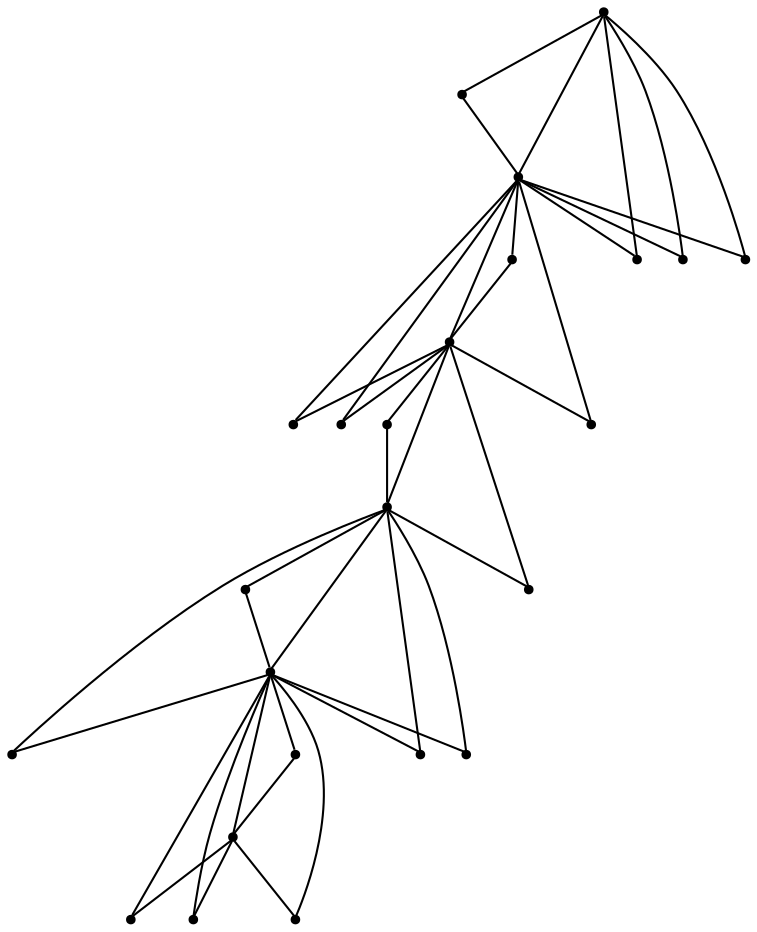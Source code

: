graph {
  node [shape=point,comment="{\"directed\":false,\"doi\":\"10.4230/LIPIcs.GD.2024.13\",\"figure\":\"7 (2)\"}"]

  v0 [pos="2092.242890740205,1217.7701212631675"]
  v1 [pos="1992.2153406587017,1322.2278820996644"]
  v2 [pos="1892.191987900238,1217.7701212631675"]
  v3 [pos="1992.2153406587017,1299.7562260488476"]
  v4 [pos="1992.2153406587017,1279.576521744089"]
  v5 [pos="1992.2153406587017,1256.4339637063542"]
  v6 [pos="1792.1644378187352,1322.2278820996644"]
  v7 [pos="1692.136887737232,1217.7701212631675"]
  v8 [pos="1792.1644378187352,1299.7562260488476"]
  v9 [pos="1792.1644378187352,1279.576521744089"]
  v10 [pos="1792.1644378187352,1256.4339637063542"]
  v11 [pos="1592.109337655729,1256.4339637063542"]
  v12 [pos="1492.081787574226,1217.7701212631675"]
  v13 [pos="1592.1093376557287,1279.576521744089"]
  v14 [pos="1392.0529655766502,1322.2278820996644"]
  v15 [pos="1392.05296557665,1279.576521744089"]
  v16 [pos="1292.025415495147,1217.7701212631675"]
  v17 [pos="1392.0529655766502,1299.7562260488476"]
  v18 [pos="1392.05296557665,1256.4339637063542"]
  v19 [pos="1191.997865413644,1322.2278820996644"]
  v20 [pos="1191.997865413644,1299.7562260488476"]
  v21 [pos="1091.9706969069625,1217.7701212631675"]
  v22 [pos="1191.997865413644,1279.576521744089"]
  v23 [pos="1191.997865413644,1256.4339637063542"]

  v0 -- v1 [id="-1",pos="2092.242890740205,1217.7701212631675 2092.372149211084,1220.674353727006 2092.372149211084,1223.5827825072904 2092.2429225381065,1226.4871421322332 2089.8381108196227,1281.7181690647233 2043.1001556238787,1324.540561105743 1992.2153406587017,1322.2278820996644"]
  v21 -- v16 [id="-2",pos="1091.9706969069625,1217.7701212631675 1292.025415495147,1217.7701212631675 1292.025415495147,1217.7701212631675 1292.025415495147,1217.7701212631675"]
  v0 -- v4 [id="-3",pos="2092.242890740205,1217.7701212631675 2081.42324127484,1239.4083634356186 2063.8725801553205,1256.9548155900568 2042.2291474973551,1267.7719020986117 2026.1434146894549,1275.814043114744 2009.0455092055827,1279.6159294154081 1992.2153406587017,1279.576521744089"]
  v0 -- v3 [id="-4",pos="2092.242890740205,1217.7701212631675 2084.169816842035,1258.1423731442312 2052.6028949855645,1289.7018518446012 2012.2208315962612,1297.77302146432 2005.504222341269,1299.1161232078146 1998.8097340003696,1299.7663882623947 1992.2153406587017,1299.7562260488476"]
  v2 -- v6 [id="-5",pos="1892.191987900238,1217.7701212631675 1892.3169218564703,1220.674353727006 1892.3169218564703,1223.5827825072904 1892.191892506533,1226.4871421322332 1889.782883465009,1281.7181690647233 1843.0491255923048,1324.540561105743 1792.1644378187352,1322.2278820996644"]
  v2 -- v3 [id="-6",pos="1892.191987900238,1217.7701212631675 1901.8932789938704,1266.285766639288 1944.542471109747,1299.8220951602036 1992.2153406587017,1299.7562260488476"]
  v2 -- v4 [id="-7",pos="1892.191987900238,1217.7701212631675 1911.7679886604608,1256.9181782466956 1951.2195217295848,1279.5658572400444 1992.2153406587017,1279.576521744089"]
  v2 -- v1 [id="-8",pos="1892.191987900238,1217.7701212631675 1889.7830106566162,1273.0012753567619 1932.6156747430175,1319.7278947867758 1992.2153406587017,1322.2278820996644"]
  v5 -- v0 [id="-9",pos="1992.2153406587017,1256.4339637063542 2028.0502184060422,1256.43441262871 2063.884684585454,1243.546443957011 2092.242890740205,1217.7701212631675"]
  v2 -- v5 [id="-10",pos="1892.191987900238,1217.7701212631675 1920.5473110715357,1243.5456732676425 1956.381531636737,1256.4336419393417 1992.2153406587017,1256.4339637063542"]
  v2 -- v9 [id="-11",pos="1892.191987900238,1217.7701212631675 1881.3681411118341,1239.4083634356186 1863.817479992314,1256.9548155900568 1842.1781174657813,1267.7719020986117 1826.0920189589096,1275.8136149133252 1808.994222217786,1279.615524542765 1792.1644378187352,1279.576521744089"]
  v2 -- v8 [id="-12",pos="1892.191987900238,1217.7701212631675 1884.1147166790286,1258.1423731442312 1852.5476676309509,1289.7018518446012 1812.1698015646875,1297.77302146432 1805.4531244891955,1299.1160378154425 1798.7586858447485,1299.7663055738617 1792.1644378187352,1299.7562260488476"]
  v7 -- v6 [id="-13",pos="1692.136887737232,1217.7701212631675 1689.7277833020028,1273.0012753567619 1732.560447388404,1319.7278947867758 1792.1644378187352,1322.2278820996644"]
  v7 -- v8 [id="-14",pos="1692.136887737232,1217.7701212631675 1701.8423343751517,1266.2861936011486 1744.4890511574033,1299.822685431856 1792.1644378187352,1299.7562260488476"]
  v7 -- v9 [id="-15",pos="1692.136887737232,1217.7701212631675 1711.7145019449147,1256.9190345864422 1751.1664287188,1279.5668480403363 1792.1644378187352,1279.576521744089"]
  v10 -- v2 [id="-16",pos="1792.1644378187352,1256.4339637063542 1827.9982256028275,1256.4336267050808 1863.8324205713016,1243.5456580336138 1892.191987900238,1217.7701212631675"]
  v7 -- v10 [id="-17",pos="1692.136887737232,1217.7701212631675 1720.4950470561423,1243.54645919104 1756.3295388325512,1256.434427862507 1792.1644378187352,1256.4339637063542"]
  v7 -- v13 [id="-18",pos="1692.136887737232,1217.7701212631675 1681.3130409488278,1239.4083634356186 1663.7664499607401,1256.9548155900568 1642.123017302775,1267.7719020986117 1626.0369187959034,1275.8136149133252 1608.93912205478,1279.615524542765 1592.1093376557287,1279.576521744089"]
  v11 -- v7 [id="-19",pos="1592.109337655729,1256.4339637063542 1627.943125439821,1256.4336267050808 1663.777320408295,1243.5456580336138 1692.136887737232,1217.7701212631675"]
  v12 -- v11 [id="-20",pos="1492.081787574226,1217.7701212631675 1520.439946893136,1243.54645919104 1556.274438669545,1256.434427862507 1592.109337655729,1256.4339637063542"]
  v12 -- v13 [id="-21",pos="1492.081787574226,1217.7701212631675 1511.6594017819082,1256.9190345864422 1551.1113285557938,1279.5668480403363 1592.1093376557287,1279.576521744089"]
  v12 -- v14 [id="-22",pos="1492.081787574226,1217.7701212631675 1492.2055768059927,1220.674353727006 1492.2055768059927,1223.5827825072904 1492.080547456055,1226.4871421322332 1489.6715384145311,1281.7181690647233 1442.9379077334343,1324.540561105743 1392.0529655766502,1322.2278820996644"]
  v16 -- v12 [id="-23",pos="1292.025415495147,1217.7701212631675 1492.081787574226,1217.7701212631675 1492.081787574226,1217.7701212631675 1492.081787574226,1217.7701212631675"]
  v12 -- v15 [id="-24",pos="1492.081787574226,1217.7701212631675 1481.256668869749,1239.4083634356186 1463.7102050732688,1256.9548155900568 1442.0667724153034,1267.7719020986117 1425.9806334413158,1275.813635143521 1408.8827911428975,1279.6155436713436 1392.05296557665,1279.576521744089"]
  v12 -- v17 [id="-25",pos="1492.081787574226,1217.7701212631675 1484.003371628551,1258.1423731442312 1452.4363225804732,1289.7018518446012 1412.0584565142096,1297.77302146432 1405.3417366213434,1299.1160463768836 1398.6472554430536,1299.7663138644684 1392.0529655766502,1299.7562260488476"]
  v16 -- v15 [id="-26",pos="1292.025415495147,1217.7701212631675 1311.6031366623695,1256.9189941290313 1351.0550021272388,1279.5668012307488 1392.05296557665,1279.576521744089"]
  v16 -- v14 [id="-27",pos="1292.025415495147,1217.7701212631675 1289.616438251525,1273.0012753567619 1332.4491023379262,1319.7278947867758 1392.0529655766502,1322.2278820996644"]
  v16 -- v17 [id="-28",pos="1292.025415495147,1217.7701212631675 1301.7309807611796,1266.2861507939442 1344.3776308499637,1299.8226262513133 1392.0529655766502,1299.7562260488476"]
  v18 -- v12 [id="-29",pos="1392.05296557665,1256.4339637063542 1427.886795836483,1256.4336571735942 1463.7210419984165,1243.5456885016717 1492.081787574226,1217.7701212631675"]
  v16 -- v18 [id="-30",pos="1292.025415495147,1217.7701212631675 1320.3836684857383,1243.546428722982 1356.2181090681593,1256.4343973949044 1392.05296557665,1256.4339637063542"]
  v16 -- v19 [id="-31",pos="1292.025415495147,1217.7701212631675 1292.1504766429864,1220.674353727006 1292.1504766429864,1223.5827825072904 1292.0254472930487,1226.4871421322332 1289.616438251525,1281.7181690647233 1242.882807570428,1324.540561105743 1191.997865413644,1322.2278820996644"]
  v16 -- v22 [id="-32",pos="1292.025415495147,1217.7701212631675 1281.2057660297824,1239.4083634356186 1263.6551049102625,1256.9548155900568 1242.0116722522973,1267.7719020986117 1225.9255332783096,1275.813635143521 1208.8276909798913,1279.6155436713436 1191.997865413644,1279.576521744089"]
  v16 -- v20 [id="-33",pos="1292.025415495147,1217.7701212631675 1283.9482714655446,1258.1423731442312 1252.3852925488993,1289.7018518446012 1212.0033563512034,1297.77302146432 1205.2866364583372,1299.1160463768833 1198.5921552800473,1299.7663138644684 1191.997865413644,1299.7562260488476"]
  v21 -- v20 [id="-34",pos="1091.9706969069625,1217.7701212631675 1101.6758805981735,1266.2861507939442 1144.3225306869576,1299.8226262513128 1191.997865413644,1299.7562260488476"]
  v21 -- v22 [id="-35",pos="1091.9706969069625,1217.7701212631675 1111.5480364993632,1256.9189941290313 1150.9999019642325,1279.5668012307488 1191.997865413644,1279.576521744089"]
  v23 -- v16 [id="-36",pos="1191.997865413644,1256.4339637063542 1227.8327431609841,1256.43441262871 1263.6672093403963,1243.546443957011 1292.025415495147,1217.7701212631675"]
  v21 -- v23 [id="-37",pos="1091.9706969069625,1217.7701212631675 1120.3298358264778,1243.5456732676425 1156.164056391679,1256.4336419393417 1191.997865413644,1256.4339637063542"]
  v21 -- v19 [id="-38",pos="1091.9706969069625,1217.7701212631675 1089.5655354115584,1273.0012753567619 1132.3940021749202,1319.7278947867758 1191.997865413644,1322.2278820996644"]
  v2 -- v0 [id="-39",pos="1892.191987900238,1217.7701212631675 2092.242890740205,1217.7701212631675 2092.242890740205,1217.7701212631675 2092.242890740205,1217.7701212631675"]
  v7 -- v2 [id="-40",pos="1692.136887737232,1217.7701212631675 1892.191987900238,1217.7701212631675 1892.191987900238,1217.7701212631675 1892.191987900238,1217.7701212631675"]
  v12 -- v7 [id="-41",pos="1492.081787574226,1217.7701212631675 1692.136887737232,1217.7701212631675 1692.136887737232,1217.7701212631675 1692.136887737232,1217.7701212631675"]
}